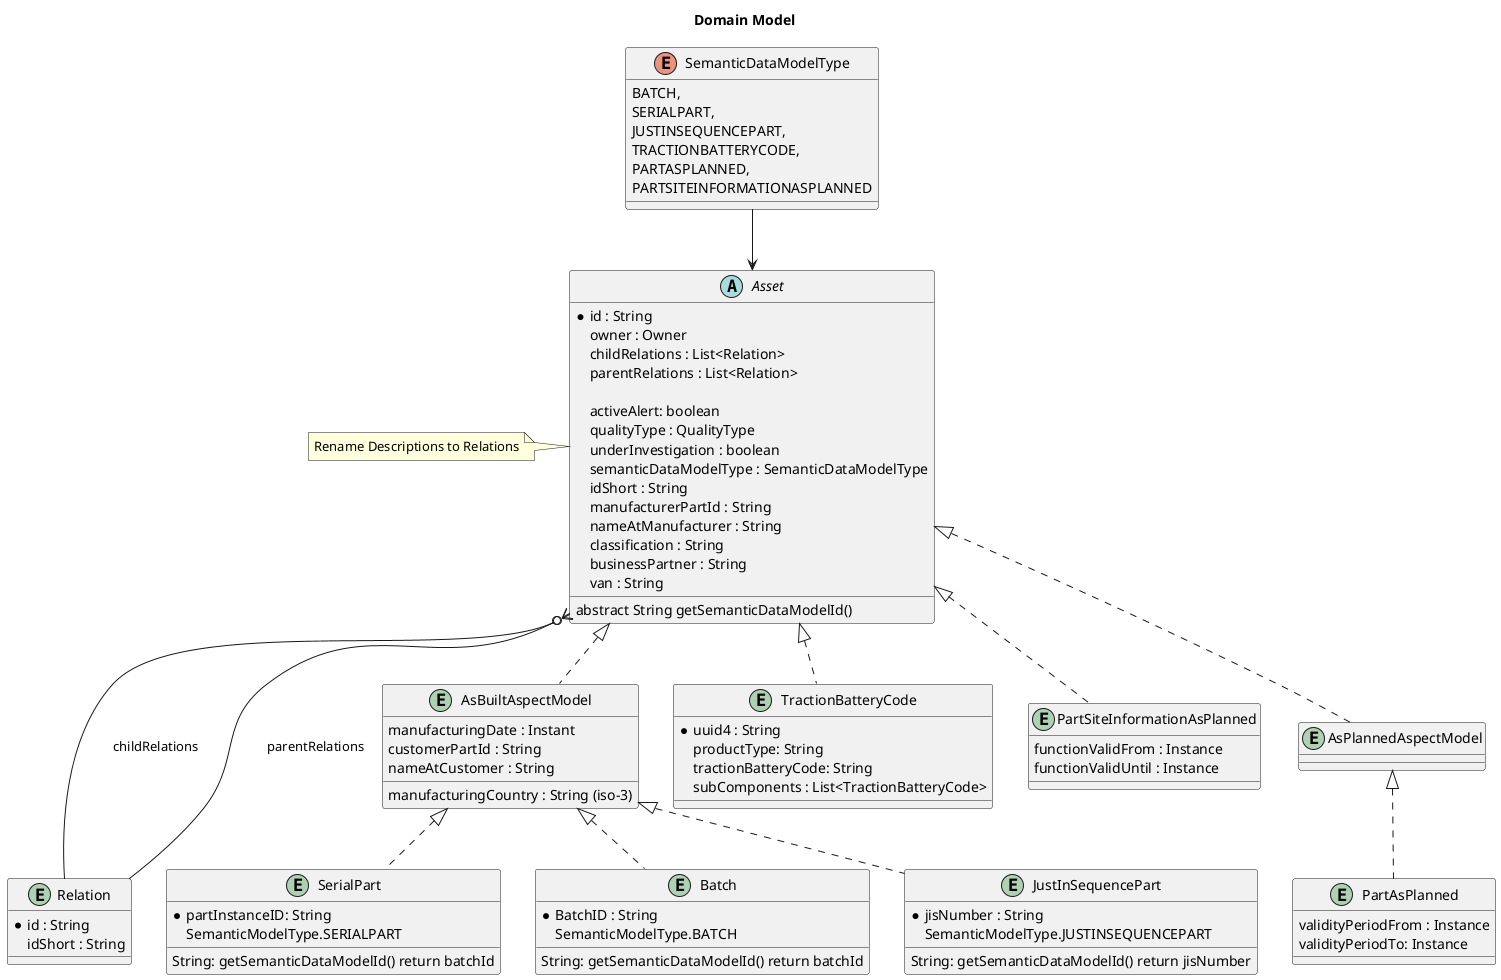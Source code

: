 @startuml

title: Domain Model


abstract Asset {
        *   id : String
        owner : Owner
        childRelations : List<Relation>
        parentRelations : List<Relation>

        activeAlert: boolean
        qualityType : QualityType
        underInvestigation : boolean
        semanticDataModelType : SemanticDataModelType
        idShort : String
        manufacturerPartId : String /' partTypeInformation.manufacturerPartId '/
        nameAtManufacturer : String /' partTypeInformation.nameAtManufacturer '/
        classification : String /' partTypeInformation.classification '/
        businessPartner : String /' BusinessPartner '/
        abstract String getSemanticDataModelId()
        van : String

}

note left
    Rename Descriptions to Relations
end note

entity Relation {
       *   id : String
       idShort : String
}

enum SemanticDataModelType {
    BATCH,
    SERIALPART,
    JUSTINSEQUENCEPART,
    TRACTIONBATTERYCODE,
    PARTASPLANNED,
    PARTSITEINFORMATIONASPLANNED
}


entity AsBuiltAspectModel {
    manufacturingDate : Instant
    manufacturingCountry : String (iso-3)
    customerPartId : String
    nameAtCustomer : String
}

entity SerialPart {
       * partInstanceID: String
       String: getSemanticDataModelId() return batchId
       SemanticModelType.SERIALPART
}

entity Batch {
     * BatchID : String
     String: getSemanticDataModelId() return batchId
     SemanticModelType.BATCH
}

entity JustInSequencePart {
     * jisNumber : String
     String: getSemanticDataModelId() return jisNumber
     SemanticModelType.JUSTINSEQUENCEPART
}

entity TractionBatteryCode {
    * uuid4 : String /' UUID ID '/
    productType: String
    tractionBatteryCode: String
    subComponents : List<TractionBatteryCode>
}

entity PartAsPlanned {
/'
    1.0.0
'/
    validityPeriodFrom : Instance
    validityPeriodTo: Instance
}

entity PartSiteInformationAsPlanned {
/'
    1.0.0
    Currently this is not ready for implementing - there is no specification right now.
'/
    functionValidFrom : Instance
    functionValidUntil : Instance
}

entity AsPlannedAspectModel {
}

SemanticDataModelType --> Asset
Asset <|.. AsBuiltAspectModel
Asset <|.. AsPlannedAspectModel

AsBuiltAspectModel <|.. Batch
AsBuiltAspectModel <|.. SerialPart
AsBuiltAspectModel <|.. JustInSequencePart
Asset <|.. TractionBatteryCode

AsPlannedAspectModel <|.. PartAsPlanned
Asset <|.. PartSiteInformationAsPlanned

Asset }o--- Relation : childRelations
Asset }o---  Relation : parentRelations

@enduml
